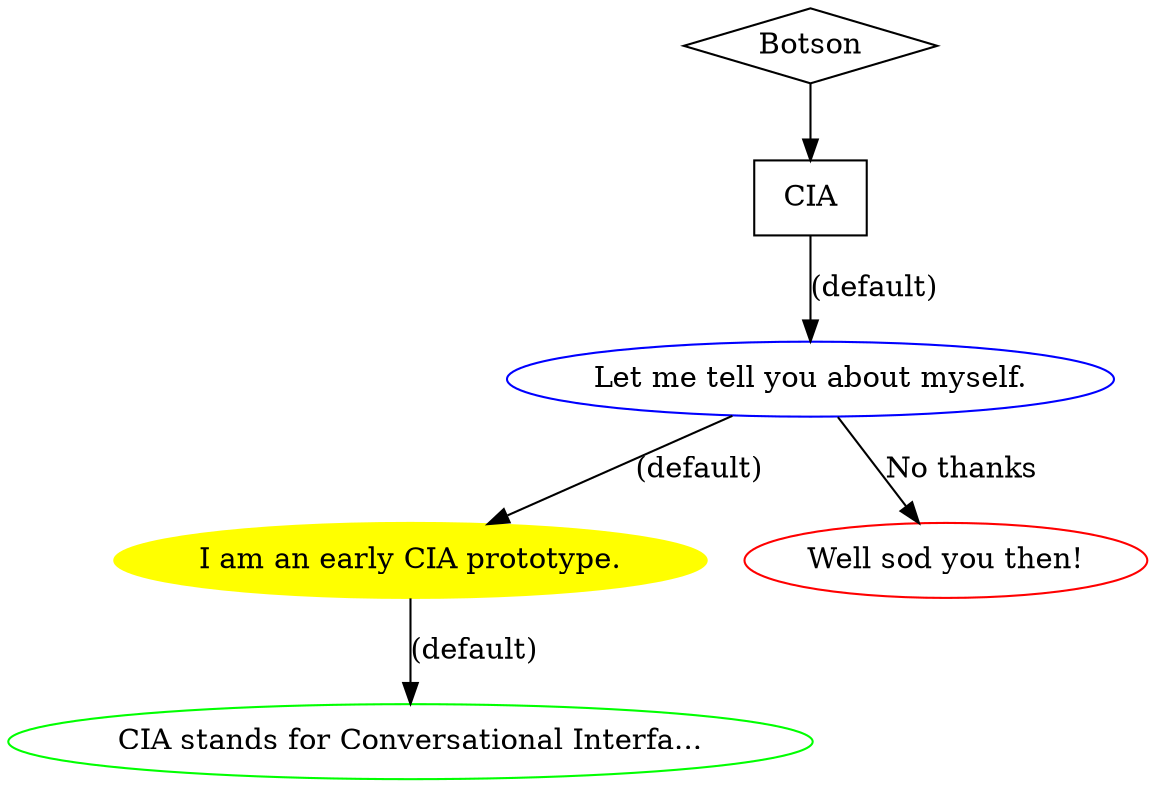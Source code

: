 digraph thread_1 {
thread [label="Botson",URL="Index.html?perform=ClassSubView&sub_class=2",shape=diamond];
thread -> enter;
enter [label="CIA",URL="Index.html?perform=ScriptSubView&sub_script=1",shape=box];
rule_1[label="Let me tell you about myself.",color=blue,URL="Index.html?perform=RuleSubView&sub_rule=1"];
enter -> rule_1 [label="(default)"];
rule_1 -> rule_2 [label="(default)"];
rule_1 -> rule_4 [label="No thanks"];
rule_2[label="I am an early CIA prototype.",color=yellow,style=filled,URL="Index.html?perform=RuleSubView&sub_rule=2"];
rule_2 -> rule_3 [label="(default)"];
rule_3[label="CIA stands for Conversational Interfa...",color=green,URL="Index.html?perform=RuleSubView&sub_rule=3"];
rule_4[label="Well sod you then!",color=red,URL="Index.html?perform=RuleSubView&sub_rule=4"];
}
